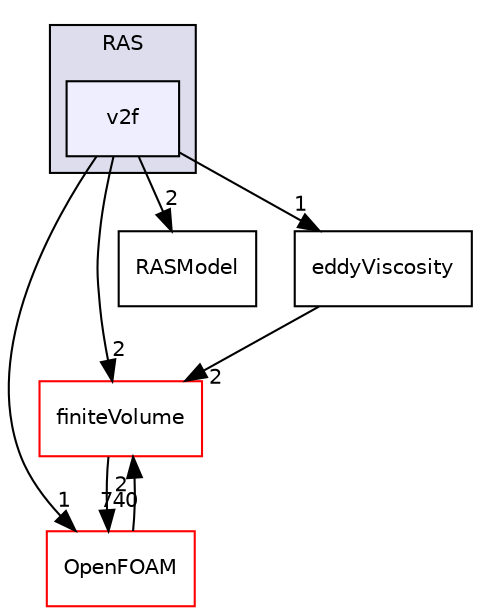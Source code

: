 digraph "src/TurbulenceModels/turbulenceModels/RAS/v2f" {
  bgcolor=transparent;
  compound=true
  node [ fontsize="10", fontname="Helvetica"];
  edge [ labelfontsize="10", labelfontname="Helvetica"];
  subgraph clusterdir_adfb94148fb30832cafb0debb79458ba {
    graph [ bgcolor="#ddddee", pencolor="black", label="RAS" fontname="Helvetica", fontsize="10", URL="dir_adfb94148fb30832cafb0debb79458ba.html"]
  dir_321aa34efacf9feb8b3ed55026f12d45 [shape=box, label="v2f", style="filled", fillcolor="#eeeeff", pencolor="black", URL="dir_321aa34efacf9feb8b3ed55026f12d45.html"];
  }
  dir_9bd15774b555cf7259a6fa18f99fe99b [shape=box label="finiteVolume" color="red" URL="dir_9bd15774b555cf7259a6fa18f99fe99b.html"];
  dir_c5473ff19b20e6ec4dfe5c310b3778a8 [shape=box label="OpenFOAM" color="red" URL="dir_c5473ff19b20e6ec4dfe5c310b3778a8.html"];
  dir_695988d4b6a6c12df1635b93ccab0d53 [shape=box label="RASModel" URL="dir_695988d4b6a6c12df1635b93ccab0d53.html"];
  dir_2ce9cd11231736fb615d4764f347b0fd [shape=box label="eddyViscosity" URL="dir_2ce9cd11231736fb615d4764f347b0fd.html"];
  dir_9bd15774b555cf7259a6fa18f99fe99b->dir_c5473ff19b20e6ec4dfe5c310b3778a8 [headlabel="740", labeldistance=1.5 headhref="dir_000892_001950.html"];
  dir_321aa34efacf9feb8b3ed55026f12d45->dir_9bd15774b555cf7259a6fa18f99fe99b [headlabel="2", labeldistance=1.5 headhref="dir_003169_000892.html"];
  dir_321aa34efacf9feb8b3ed55026f12d45->dir_c5473ff19b20e6ec4dfe5c310b3778a8 [headlabel="1", labeldistance=1.5 headhref="dir_003169_001950.html"];
  dir_321aa34efacf9feb8b3ed55026f12d45->dir_695988d4b6a6c12df1635b93ccab0d53 [headlabel="2", labeldistance=1.5 headhref="dir_003169_003164.html"];
  dir_321aa34efacf9feb8b3ed55026f12d45->dir_2ce9cd11231736fb615d4764f347b0fd [headlabel="1", labeldistance=1.5 headhref="dir_003169_003122.html"];
  dir_c5473ff19b20e6ec4dfe5c310b3778a8->dir_9bd15774b555cf7259a6fa18f99fe99b [headlabel="2", labeldistance=1.5 headhref="dir_001950_000892.html"];
  dir_2ce9cd11231736fb615d4764f347b0fd->dir_9bd15774b555cf7259a6fa18f99fe99b [headlabel="2", labeldistance=1.5 headhref="dir_003122_000892.html"];
}
